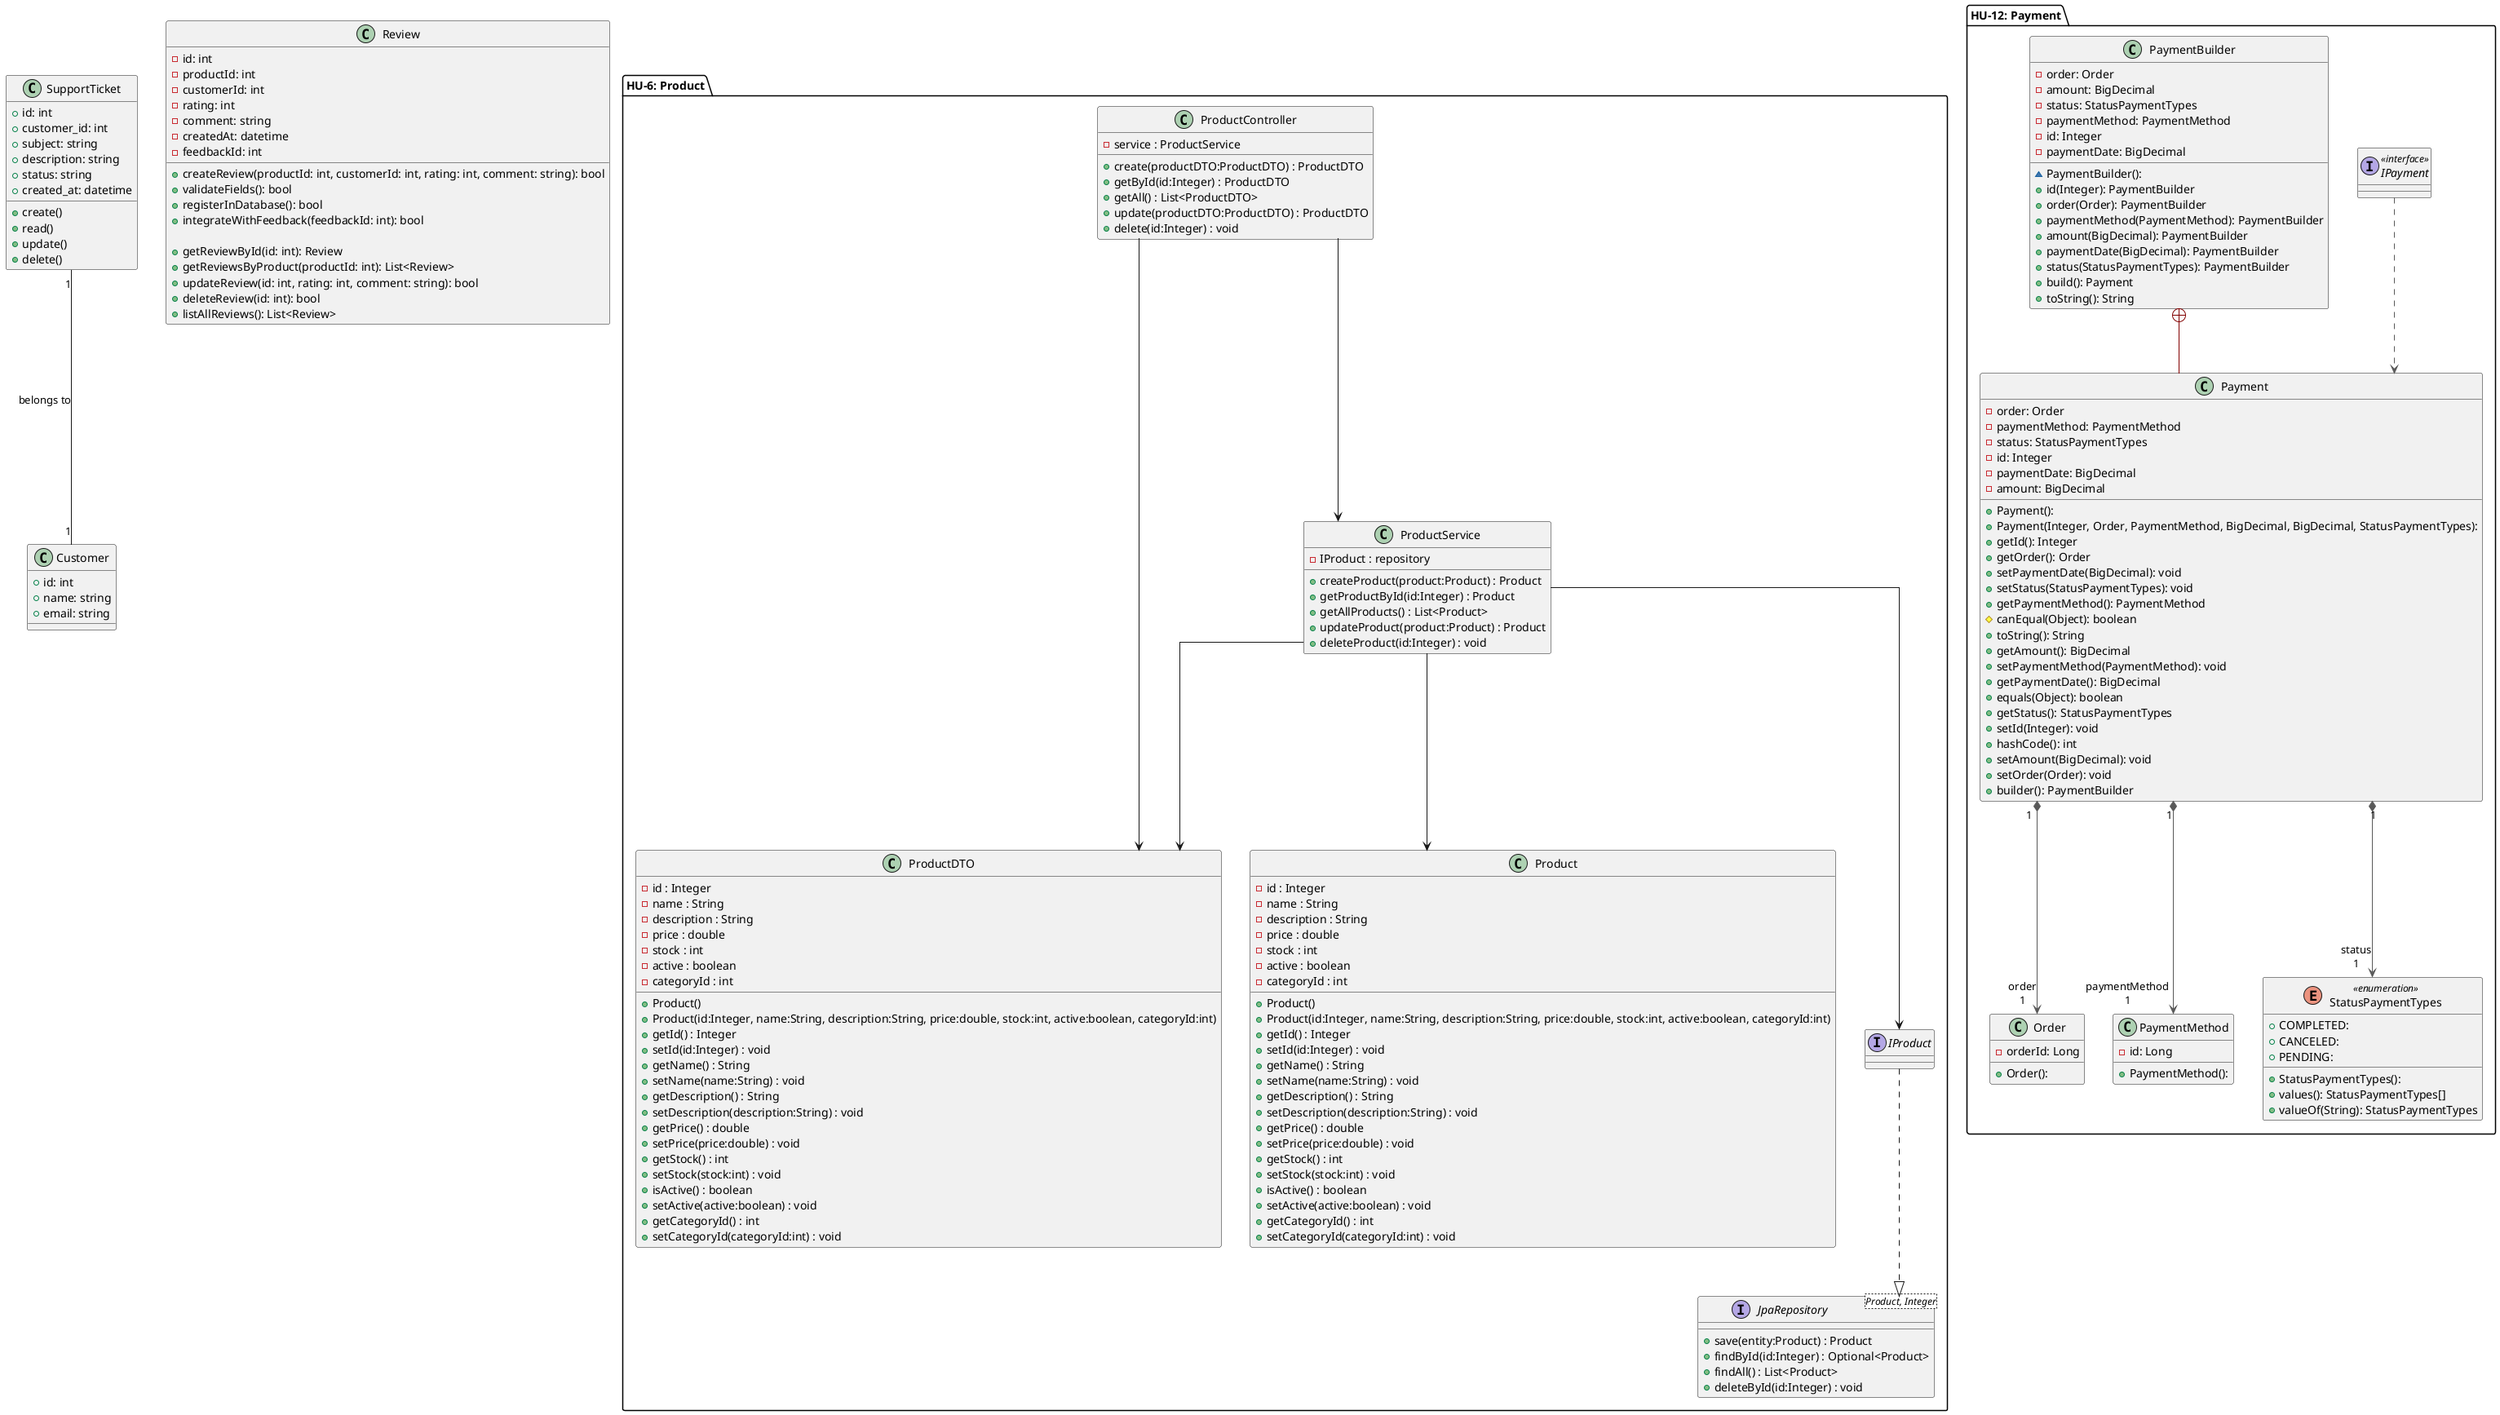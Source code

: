 @startuml
top to bottom direction
skinparam linetype ortho

class SupportTicket {
  +id: int
  +customer_id: int
  +subject: string
  +description: string
  +status: string
  +created_at: datetime

  +create()
  +read()
  +update()
  +delete()
}

class Customer {
  +id: int
  +name: string
  +email: string
}

SupportTicket "1" -- "1" Customer : belongs to
    class Review {
    - id: int
    - productId: int
    - customerId: int
    - rating: int
    - comment: string
    - createdAt: datetime
    - feedbackId: int

    + createReview(productId: int, customerId: int, rating: int, comment: string): bool
    + validateFields(): bool
    + registerInDatabase(): bool
    + integrateWithFeedback(feedbackId: int): bool

    + getReviewById(id: int): Review
    + getReviewsByProduct(productId: int): List<Review>
    + updateReview(id: int, rating: int, comment: string): bool
    + deleteReview(id: int): bool
    + listAllReviews(): List<Review>
    }

 package "HU-6: Product" {
    class Product {
  - id : Integer
  - name : String
  - description : String
  - price : double
  - stock : int
  - active : boolean
  - categoryId : int
  
  + Product()
  + Product(id:Integer, name:String, description:String, price:double, stock:int, active:boolean, categoryId:int)
  + getId() : Integer
  + setId(id:Integer) : void
  + getName() : String
  + setName(name:String) : void
  + getDescription() : String
  + setDescription(description:String) : void
  + getPrice() : double
  + setPrice(price:double) : void
  + getStock() : int
  + setStock(stock:int) : void
  + isActive() : boolean
  + setActive(active:boolean) : void
  + getCategoryId() : int
  + setCategoryId(categoryId:int) : void
}

interface IProduct {
}

interface JpaRepository<Product, Integer> {
  + save(entity:Product) : Product
  + findById(id:Integer) : Optional<Product>
  + findAll() : List<Product>
  + deleteById(id:Integer) : void
}
class ProductDTO {

  - id : Integer
  - name : String
  - description : String
  - price : double
  - stock : int
  - active : boolean
  - categoryId : int

  + Product()
  + Product(id:Integer, name:String, description:String, price:double, stock:int, active:boolean, categoryId:int)
  + getId() : Integer
  + setId(id:Integer) : void
  + getName() : String
  + setName(name:String) : void
  + getDescription() : String
  + setDescription(description:String) : void
  + getPrice() : double
  + setPrice(price:double) : void
  + getStock() : int
  + setStock(stock:int) : void
  + isActive() : boolean
  + setActive(active:boolean) : void
  + getCategoryId() : int
  + setCategoryId(categoryId:int) : void
  
}

class ProductService {
  - IProduct : repository

  + createProduct(product:Product) : Product
  + getProductById(id:Integer) : Product
  + getAllProducts() : List<Product>
  + updateProduct(product:Product) : Product
  + deleteProduct(id:Integer) : void

}

  class ProductController {
    - service : ProductService
    + create(productDTO:ProductDTO) : ProductDTO
    + getById(id:Integer) : ProductDTO
    + getAll() : List<ProductDTO>
    + update(productDTO:ProductDTO) : ProductDTO
    + delete(id:Integer) : void
  }


  ' Relaciones
  IProduct ..|> JpaRepository
  ProductService --> IProduct
  ProductService --> ProductDTO
  ProductService --> Product
  ProductController --> ProductService
  ProductController --> ProductDTO

  

}
package "HU-12: Payment" {
  interface IPayment << interface >>
  class Order {
    + Order(): 
    - orderId: Long
  }
  class Payment {
    + Payment(): 
    + Payment(Integer, Order, PaymentMethod, BigDecimal, BigDecimal, StatusPaymentTypes): 
    - order: Order
    - paymentMethod: PaymentMethod
    - status: StatusPaymentTypes
    - id: Integer
    - paymentDate: BigDecimal
    - amount: BigDecimal
    + getId(): Integer
    + getOrder(): Order
    + setPaymentDate(BigDecimal): void
    + setStatus(StatusPaymentTypes): void
    + getPaymentMethod(): PaymentMethod
    # canEqual(Object): boolean
    + toString(): String
    + getAmount(): BigDecimal
    + setPaymentMethod(PaymentMethod): void
    + getPaymentDate(): BigDecimal
    + equals(Object): boolean
    + getStatus(): StatusPaymentTypes
    + setId(Integer): void
    + hashCode(): int
    + setAmount(BigDecimal): void
    + setOrder(Order): void
    + builder(): PaymentBuilder
  }
  class PaymentBuilder {
    ~ PaymentBuilder(): 
    - order: Order
    - amount: BigDecimal
    - status: StatusPaymentTypes
    - paymentMethod: PaymentMethod
    - id: Integer
    - paymentDate: BigDecimal
    + id(Integer): PaymentBuilder
    + order(Order): PaymentBuilder
    + paymentMethod(PaymentMethod): PaymentBuilder
    + amount(BigDecimal): PaymentBuilder
    + paymentDate(BigDecimal): PaymentBuilder
    + status(StatusPaymentTypes): PaymentBuilder
    + build(): Payment
    + toString(): String
  }
  class PaymentMethod {
    + PaymentMethod(): 
    - id: Long
  }
  enum StatusPaymentTypes << enumeration >> {
    + StatusPaymentTypes(): 
    + COMPLETED: 
    + CANCELED: 
    + PENDING: 
    + values(): StatusPaymentTypes[]
    + valueOf(String): StatusPaymentTypes
  }

  IPayment                 -[#595959,dashed]->  Payment                 
  Payment                 "1" *-[#595959,plain]-> "order\n1" Order                   
  Payment                 "1" *-[#595959,plain]-> "paymentMethod\n1" PaymentMethod           
  Payment                 "1" *-[#595959,plain]-> "status\n1" StatusPaymentTypes      
  PaymentBuilder           +-[#820000,plain]-  Payment                 

}
@enduml